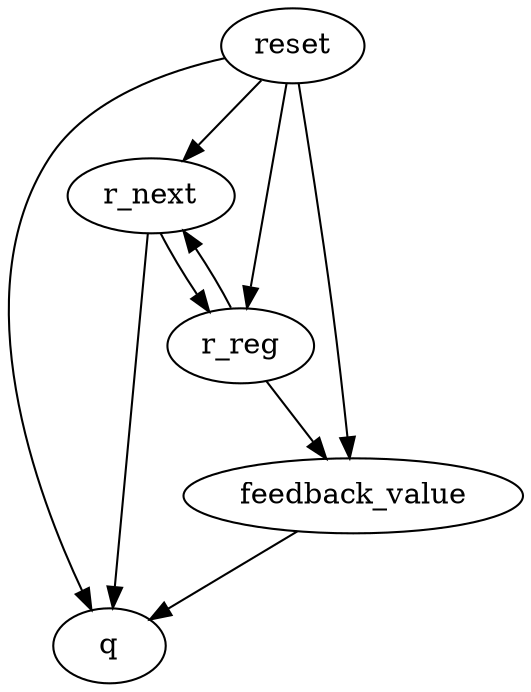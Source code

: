 strict digraph "" {
	reset -> r_next	[weight=2.0];
	reset -> q	[weight=1.0];
	reset -> r_reg	[weight=2.0];
	reset -> feedback_value	[weight=2.0];
	r_next -> q	[weight=1.0];
	r_next -> r_reg	[weight=1.0];
	r_reg -> r_next	[weight=1.0];
	r_reg -> feedback_value	[weight=1.0];
	feedback_value -> q	[weight=1.0];
}
